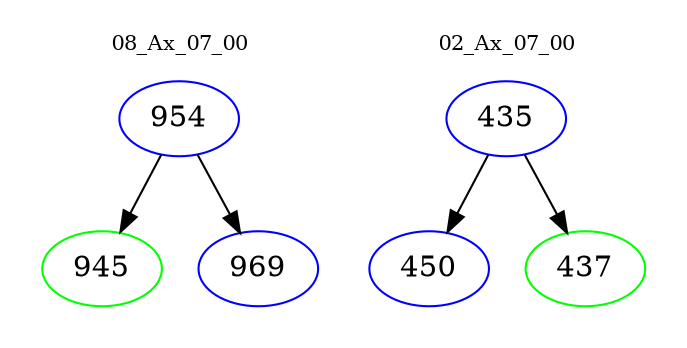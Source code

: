 digraph{
subgraph cluster_0 {
color = white
label = "08_Ax_07_00";
fontsize=10;
T0_954 [label="954", color="blue"]
T0_954 -> T0_945 [color="black"]
T0_945 [label="945", color="green"]
T0_954 -> T0_969 [color="black"]
T0_969 [label="969", color="blue"]
}
subgraph cluster_1 {
color = white
label = "02_Ax_07_00";
fontsize=10;
T1_435 [label="435", color="blue"]
T1_435 -> T1_450 [color="black"]
T1_450 [label="450", color="blue"]
T1_435 -> T1_437 [color="black"]
T1_437 [label="437", color="green"]
}
}
